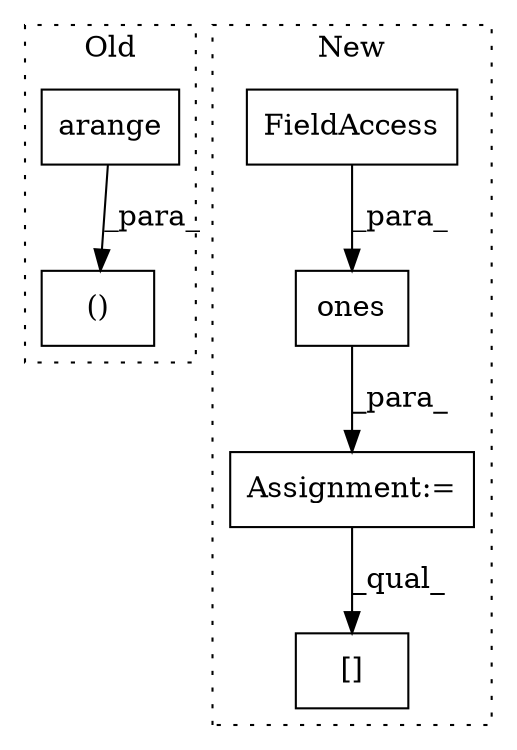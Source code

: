 digraph G {
subgraph cluster0 {
1 [label="arange" a="32" s="2282,2320" l="7,1" shape="box"];
5 [label="()" a="106" s="2334" l="42" shape="box"];
label = "Old";
style="dotted";
}
subgraph cluster1 {
2 [label="ones" a="32" s="1807,1877" l="5,1" shape="box"];
3 [label="Assignment:=" a="7" s="1888" l="1" shape="box"];
4 [label="FieldAccess" a="22" s="1868" l="9" shape="box"];
6 [label="[]" a="2" s="1921,1993" l="10,2" shape="box"];
label = "New";
style="dotted";
}
1 -> 5 [label="_para_"];
2 -> 3 [label="_para_"];
3 -> 6 [label="_qual_"];
4 -> 2 [label="_para_"];
}